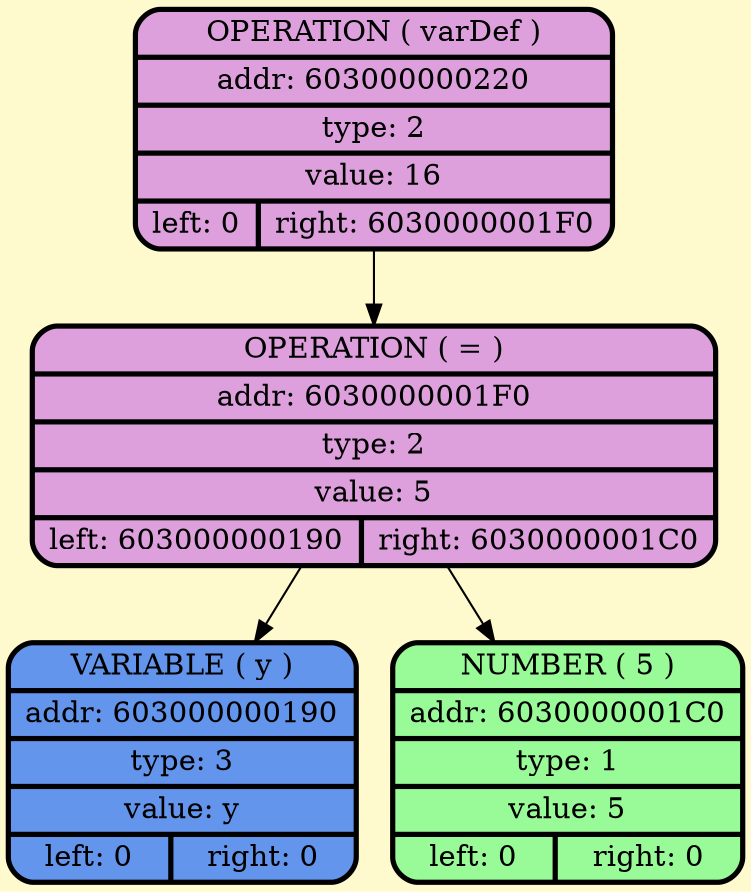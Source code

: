 digraph G {
    node [style=filled, fontcolor=darkblue, fillcolor=peachpuff, color="#252A34", penwidth=2.5];
    bgcolor="lemonchiffon";

node_0x603000000220 [shape=Mrecord; style = filled; fillcolor=plum; color = "#000000"; fontcolor = "#000000";label=" {OPERATION ( varDef ) | addr: 603000000220 | type: 2 | value: 16 | {left: 0 | right: 6030000001F0}} "];
node_0x6030000001f0 [shape=Mrecord; style = filled; fillcolor=plum; color = "#000000"; fontcolor = "#000000";label=" {OPERATION ( = ) | addr: 6030000001F0 | type: 2 | value: 5 | {left: 603000000190 | right: 6030000001C0}} "];
    node_0x603000000190 [shape=Mrecord; style = filled; fillcolor = cornflowerblue; color = "#000000"; fontcolor = "#000000";  label="  {VARIABLE ( y )| addr: 603000000190 | type: 3| value: y | {left: 0 | right: 0}} "];
    node_0x6030000001c0 [shape=Mrecord; style = filled; fillcolor = palegreen; color = "#000000"; fontcolor = "#000000";  label="  {NUMBER ( 5 )| addr: 6030000001C0 | type: 1| value: 5 | {left: 0 | right: 0}} "];
    node_0x603000000220 -> node_0x6030000001f0;
    node_0x6030000001f0 -> node_0x603000000190;
    node_0x6030000001f0 -> node_0x6030000001c0;
}
